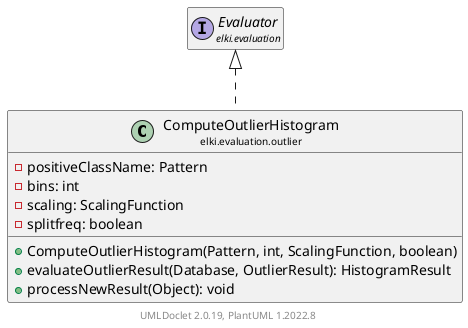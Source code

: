 @startuml
    remove .*\.(Instance|Par|Parameterizer|Factory)$
    set namespaceSeparator none
    hide empty fields
    hide empty methods

    class "<size:14>ComputeOutlierHistogram\n<size:10>elki.evaluation.outlier" as elki.evaluation.outlier.ComputeOutlierHistogram [[ComputeOutlierHistogram.html]] {
        -positiveClassName: Pattern
        -bins: int
        -scaling: ScalingFunction
        -splitfreq: boolean
        +ComputeOutlierHistogram(Pattern, int, ScalingFunction, boolean)
        +evaluateOutlierResult(Database, OutlierResult): HistogramResult
        +processNewResult(Object): void
    }

    interface "<size:14>Evaluator\n<size:10>elki.evaluation" as elki.evaluation.Evaluator [[../Evaluator.html]]
    class "<size:14>ComputeOutlierHistogram.Par\n<size:10>elki.evaluation.outlier" as elki.evaluation.outlier.ComputeOutlierHistogram.Par [[ComputeOutlierHistogram.Par.html]]

    elki.evaluation.Evaluator <|.. elki.evaluation.outlier.ComputeOutlierHistogram
    elki.evaluation.outlier.ComputeOutlierHistogram +-- elki.evaluation.outlier.ComputeOutlierHistogram.Par

    center footer UMLDoclet 2.0.19, PlantUML 1.2022.8
@enduml
